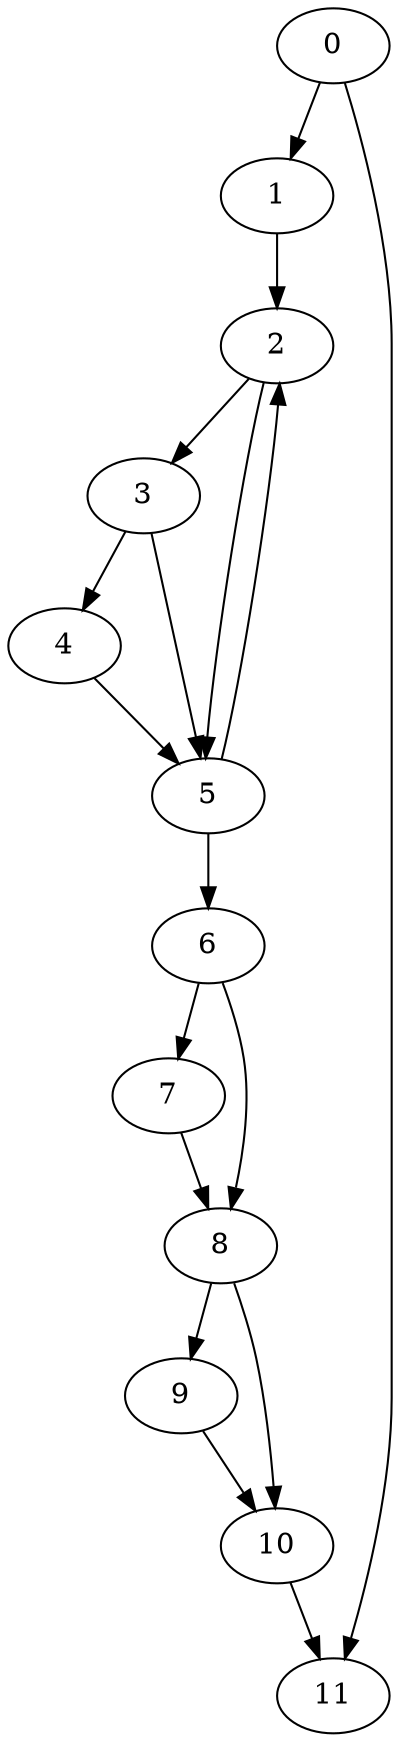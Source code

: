 digraph {
	0
	1
	2
	3
	4
	5
	6
	7
	8
	9
	10
	11
	5 -> 6
	8 -> 9
	0 -> 1
	5 -> 2
	1 -> 2
	2 -> 3
	3 -> 4
	2 -> 5
	3 -> 5
	4 -> 5
	0 -> 11
	10 -> 11
	6 -> 7
	6 -> 8
	7 -> 8
	8 -> 10
	9 -> 10
}
